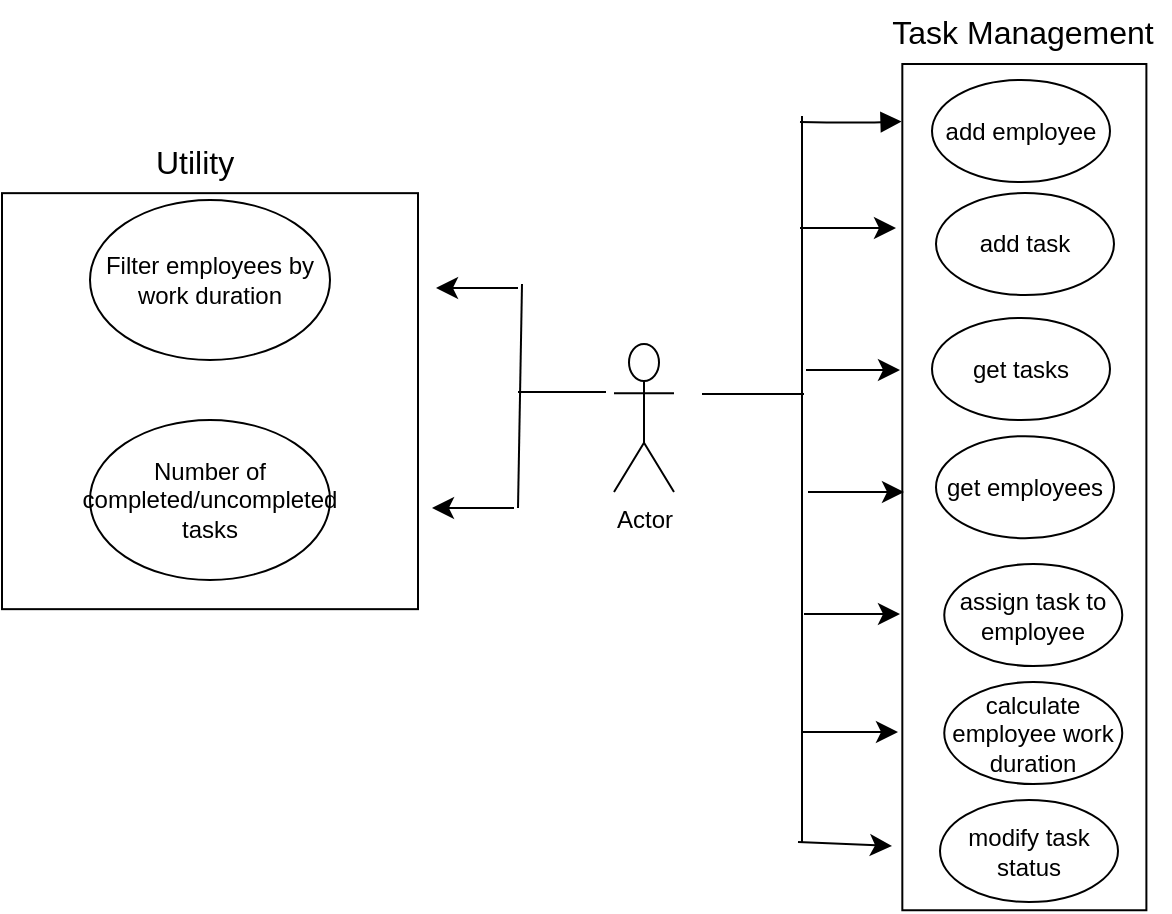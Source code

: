 <mxfile version="26.1.1">
  <diagram name="Page-1" id="0OiyrpcZZHxeWFfUr0vv">
    <mxGraphModel dx="1191" dy="1335" grid="0" gridSize="10" guides="1" tooltips="1" connect="1" arrows="1" fold="1" page="0" pageScale="1" pageWidth="850" pageHeight="1100" math="0" shadow="0">
      <root>
        <mxCell id="0" />
        <mxCell id="1" parent="0" />
        <mxCell id="ghikb2f4KjSmce1Aoro2-1" value="" style="whiteSpace=wrap;html=1;aspect=fixed;" vertex="1" parent="1">
          <mxGeometry x="-347" y="36.58" width="208" height="208" as="geometry" />
        </mxCell>
        <mxCell id="ghikb2f4KjSmce1Aoro2-2" value="Filter employees by work duration" style="ellipse;whiteSpace=wrap;html=1;" vertex="1" parent="1">
          <mxGeometry x="-303" y="40" width="120" height="80" as="geometry" />
        </mxCell>
        <mxCell id="ghikb2f4KjSmce1Aoro2-3" value="Number of completed/uncompleted tasks" style="ellipse;whiteSpace=wrap;html=1;" vertex="1" parent="1">
          <mxGeometry x="-303" y="150" width="120" height="80" as="geometry" />
        </mxCell>
        <mxCell id="ghikb2f4KjSmce1Aoro2-4" value="Utility" style="text;html=1;align=center;verticalAlign=middle;resizable=0;points=[];autosize=1;strokeColor=none;fillColor=none;fontSize=16;" vertex="1" parent="1">
          <mxGeometry x="-279.5" y="5.5" width="57" height="31" as="geometry" />
        </mxCell>
        <mxCell id="ghikb2f4KjSmce1Aoro2-5" value="Actor" style="shape=umlActor;verticalLabelPosition=bottom;verticalAlign=top;html=1;outlineConnect=0;" vertex="1" parent="1">
          <mxGeometry x="-41" y="112" width="30" height="74" as="geometry" />
        </mxCell>
        <mxCell id="ghikb2f4KjSmce1Aoro2-6" value="" style="rounded=0;whiteSpace=wrap;html=1;rotation=90;" vertex="1" parent="1">
          <mxGeometry x="-47.38" y="122.55" width="423.12" height="122.03" as="geometry" />
        </mxCell>
        <mxCell id="ghikb2f4KjSmce1Aoro2-7" value="Task Management" style="text;html=1;align=center;verticalAlign=middle;resizable=0;points=[];autosize=1;strokeColor=none;fillColor=none;fontSize=16;" vertex="1" parent="1">
          <mxGeometry x="88" y="-59.5" width="149" height="31" as="geometry" />
        </mxCell>
        <mxCell id="ghikb2f4KjSmce1Aoro2-8" value="add employee" style="ellipse;whiteSpace=wrap;html=1;" vertex="1" parent="1">
          <mxGeometry x="118" y="-20" width="89" height="51" as="geometry" />
        </mxCell>
        <mxCell id="ghikb2f4KjSmce1Aoro2-10" value="add task" style="ellipse;whiteSpace=wrap;html=1;" vertex="1" parent="1">
          <mxGeometry x="120" y="36.5" width="89" height="51" as="geometry" />
        </mxCell>
        <mxCell id="ghikb2f4KjSmce1Aoro2-12" value="assign task to employee" style="ellipse;whiteSpace=wrap;html=1;" vertex="1" parent="1">
          <mxGeometry x="124.13" y="222" width="89" height="51" as="geometry" />
        </mxCell>
        <mxCell id="ghikb2f4KjSmce1Aoro2-13" value="calculate employee work duration&lt;span style=&quot;color: rgba(0, 0, 0, 0); font-family: monospace; font-size: 0px; text-align: start; text-wrap-mode: nowrap;&quot;&gt;%3CmxGraphModel%3E%3Croot%3E%3CmxCell%20id%3D%220%22%2F%3E%3CmxCell%20id%3D%221%22%20parent%3D%220%22%2F%3E%3CmxCell%20id%3D%222%22%20value%3D%22add%20task%22%20style%3D%22ellipse%3BwhiteSpace%3Dwrap%3Bhtml%3D1%3B%22%20vertex%3D%221%22%20parent%3D%221%22%3E%3CmxGeometry%20x%3D%22127.5%22%20y%3D%2233%22%20width%3D%2289%22%20height%3D%2251%22%20as%3D%22geometry%22%2F%3E%3C%2FmxCell%3E%3C%2Froot%3E%3C%2FmxGraphModel%3E&lt;/span&gt;" style="ellipse;whiteSpace=wrap;html=1;" vertex="1" parent="1">
          <mxGeometry x="124.13" y="281" width="89" height="51" as="geometry" />
        </mxCell>
        <mxCell id="ghikb2f4KjSmce1Aoro2-15" value="modify task status" style="ellipse;whiteSpace=wrap;html=1;" vertex="1" parent="1">
          <mxGeometry x="122" y="340" width="89" height="51" as="geometry" />
        </mxCell>
        <mxCell id="ghikb2f4KjSmce1Aoro2-16" value="get tasks" style="ellipse;whiteSpace=wrap;html=1;" vertex="1" parent="1">
          <mxGeometry x="118" y="99" width="89" height="51" as="geometry" />
        </mxCell>
        <mxCell id="ghikb2f4KjSmce1Aoro2-17" value="get employees" style="ellipse;whiteSpace=wrap;html=1;" vertex="1" parent="1">
          <mxGeometry x="120" y="158.07" width="89" height="51" as="geometry" />
        </mxCell>
        <mxCell id="ghikb2f4KjSmce1Aoro2-19" value="" style="endArrow=none;html=1;rounded=0;fontSize=12;startSize=8;endSize=8;curved=1;" edge="1" parent="1">
          <mxGeometry width="50" height="50" relative="1" as="geometry">
            <mxPoint x="54" y="137" as="sourcePoint" />
            <mxPoint x="3" y="137" as="targetPoint" />
          </mxGeometry>
        </mxCell>
        <mxCell id="ghikb2f4KjSmce1Aoro2-26" value="" style="endArrow=block;endFill=1;html=1;edgeStyle=orthogonalEdgeStyle;align=left;verticalAlign=top;rounded=0;fontSize=12;startSize=8;endSize=8;curved=1;entryX=0.068;entryY=1.003;entryDx=0;entryDy=0;entryPerimeter=0;" edge="1" parent="1" target="ghikb2f4KjSmce1Aoro2-6">
          <mxGeometry x="-1" relative="1" as="geometry">
            <mxPoint x="52" y="1" as="sourcePoint" />
            <mxPoint x="77" y="162" as="targetPoint" />
          </mxGeometry>
        </mxCell>
        <mxCell id="ghikb2f4KjSmce1Aoro2-41" value="" style="endArrow=classic;html=1;rounded=0;fontSize=12;startSize=8;endSize=8;curved=1;" edge="1" parent="1">
          <mxGeometry width="50" height="50" relative="1" as="geometry">
            <mxPoint x="55" y="125" as="sourcePoint" />
            <mxPoint x="102" y="125" as="targetPoint" />
          </mxGeometry>
        </mxCell>
        <mxCell id="ghikb2f4KjSmce1Aoro2-47" value="" style="endArrow=classic;html=1;rounded=0;fontSize=12;startSize=8;endSize=8;curved=1;" edge="1" parent="1">
          <mxGeometry width="50" height="50" relative="1" as="geometry">
            <mxPoint x="52" y="54" as="sourcePoint" />
            <mxPoint x="100" y="54" as="targetPoint" />
          </mxGeometry>
        </mxCell>
        <mxCell id="ghikb2f4KjSmce1Aoro2-48" value="" style="endArrow=classic;html=1;rounded=0;fontSize=12;startSize=8;endSize=8;curved=1;" edge="1" parent="1">
          <mxGeometry width="50" height="50" relative="1" as="geometry">
            <mxPoint x="56" y="186" as="sourcePoint" />
            <mxPoint x="104" y="186" as="targetPoint" />
          </mxGeometry>
        </mxCell>
        <mxCell id="ghikb2f4KjSmce1Aoro2-49" value="" style="endArrow=classic;html=1;rounded=0;fontSize=12;startSize=8;endSize=8;curved=1;" edge="1" parent="1">
          <mxGeometry width="50" height="50" relative="1" as="geometry">
            <mxPoint x="54" y="247" as="sourcePoint" />
            <mxPoint x="102" y="247" as="targetPoint" />
          </mxGeometry>
        </mxCell>
        <mxCell id="ghikb2f4KjSmce1Aoro2-50" value="" style="endArrow=classic;html=1;rounded=0;fontSize=12;startSize=8;endSize=8;curved=1;" edge="1" parent="1">
          <mxGeometry width="50" height="50" relative="1" as="geometry">
            <mxPoint x="53" y="306" as="sourcePoint" />
            <mxPoint x="101" y="306" as="targetPoint" />
          </mxGeometry>
        </mxCell>
        <mxCell id="ghikb2f4KjSmce1Aoro2-51" value="" style="endArrow=classic;html=1;rounded=0;fontSize=12;startSize=8;endSize=8;curved=1;" edge="1" parent="1">
          <mxGeometry width="50" height="50" relative="1" as="geometry">
            <mxPoint x="51" y="361" as="sourcePoint" />
            <mxPoint x="98" y="363" as="targetPoint" />
          </mxGeometry>
        </mxCell>
        <mxCell id="ghikb2f4KjSmce1Aoro2-52" value="" style="endArrow=none;html=1;rounded=0;fontSize=12;startSize=8;endSize=8;curved=1;" edge="1" parent="1">
          <mxGeometry width="50" height="50" relative="1" as="geometry">
            <mxPoint x="53" y="361" as="sourcePoint" />
            <mxPoint x="53" y="-2" as="targetPoint" />
          </mxGeometry>
        </mxCell>
        <mxCell id="ghikb2f4KjSmce1Aoro2-53" value="" style="endArrow=classic;html=1;rounded=0;fontSize=12;startSize=8;endSize=8;curved=1;" edge="1" parent="1">
          <mxGeometry width="50" height="50" relative="1" as="geometry">
            <mxPoint x="-89" y="84" as="sourcePoint" />
            <mxPoint x="-130" y="84" as="targetPoint" />
          </mxGeometry>
        </mxCell>
        <mxCell id="ghikb2f4KjSmce1Aoro2-54" value="" style="endArrow=classic;html=1;rounded=0;fontSize=12;startSize=8;endSize=8;curved=1;" edge="1" parent="1">
          <mxGeometry width="50" height="50" relative="1" as="geometry">
            <mxPoint x="-91" y="194" as="sourcePoint" />
            <mxPoint x="-132" y="194" as="targetPoint" />
          </mxGeometry>
        </mxCell>
        <mxCell id="ghikb2f4KjSmce1Aoro2-55" value="" style="endArrow=none;html=1;rounded=0;fontSize=12;startSize=8;endSize=8;curved=1;" edge="1" parent="1">
          <mxGeometry width="50" height="50" relative="1" as="geometry">
            <mxPoint x="-89" y="194" as="sourcePoint" />
            <mxPoint x="-87" y="82" as="targetPoint" />
          </mxGeometry>
        </mxCell>
        <mxCell id="ghikb2f4KjSmce1Aoro2-56" value="" style="endArrow=none;html=1;rounded=0;fontSize=12;startSize=8;endSize=8;curved=1;" edge="1" parent="1">
          <mxGeometry width="50" height="50" relative="1" as="geometry">
            <mxPoint x="-45" y="136" as="sourcePoint" />
            <mxPoint x="-89" y="136" as="targetPoint" />
          </mxGeometry>
        </mxCell>
      </root>
    </mxGraphModel>
  </diagram>
</mxfile>
